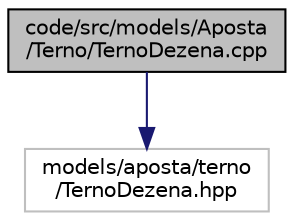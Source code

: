 digraph "code/src/models/Aposta/Terno/TernoDezena.cpp"
{
 // LATEX_PDF_SIZE
  edge [fontname="Helvetica",fontsize="10",labelfontname="Helvetica",labelfontsize="10"];
  node [fontname="Helvetica",fontsize="10",shape=record];
  Node1 [label="code/src/models/Aposta\l/Terno/TernoDezena.cpp",height=0.2,width=0.4,color="black", fillcolor="grey75", style="filled", fontcolor="black",tooltip=" "];
  Node1 -> Node2 [color="midnightblue",fontsize="10",style="solid",fontname="Helvetica"];
  Node2 [label="models/aposta/terno\l/TernoDezena.hpp",height=0.2,width=0.4,color="grey75", fillcolor="white", style="filled",tooltip=" "];
}

